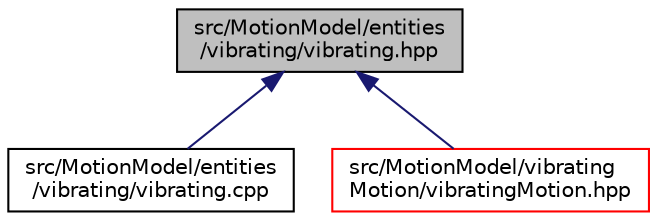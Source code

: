 digraph "src/MotionModel/entities/vibrating/vibrating.hpp"
{
 // LATEX_PDF_SIZE
  edge [fontname="Helvetica",fontsize="10",labelfontname="Helvetica",labelfontsize="10"];
  node [fontname="Helvetica",fontsize="10",shape=record];
  Node1 [label="src/MotionModel/entities\l/vibrating/vibrating.hpp",height=0.2,width=0.4,color="black", fillcolor="grey75", style="filled", fontcolor="black",tooltip=" "];
  Node1 -> Node2 [dir="back",color="midnightblue",fontsize="10",style="solid",fontname="Helvetica"];
  Node2 [label="src/MotionModel/entities\l/vibrating/vibrating.cpp",height=0.2,width=0.4,color="black", fillcolor="white", style="filled",URL="$vibrating_8cpp.html",tooltip=" "];
  Node1 -> Node3 [dir="back",color="midnightblue",fontsize="10",style="solid",fontname="Helvetica"];
  Node3 [label="src/MotionModel/vibrating\lMotion/vibratingMotion.hpp",height=0.2,width=0.4,color="red", fillcolor="white", style="filled",URL="$vibratingMotion_8hpp.html",tooltip=" "];
}
